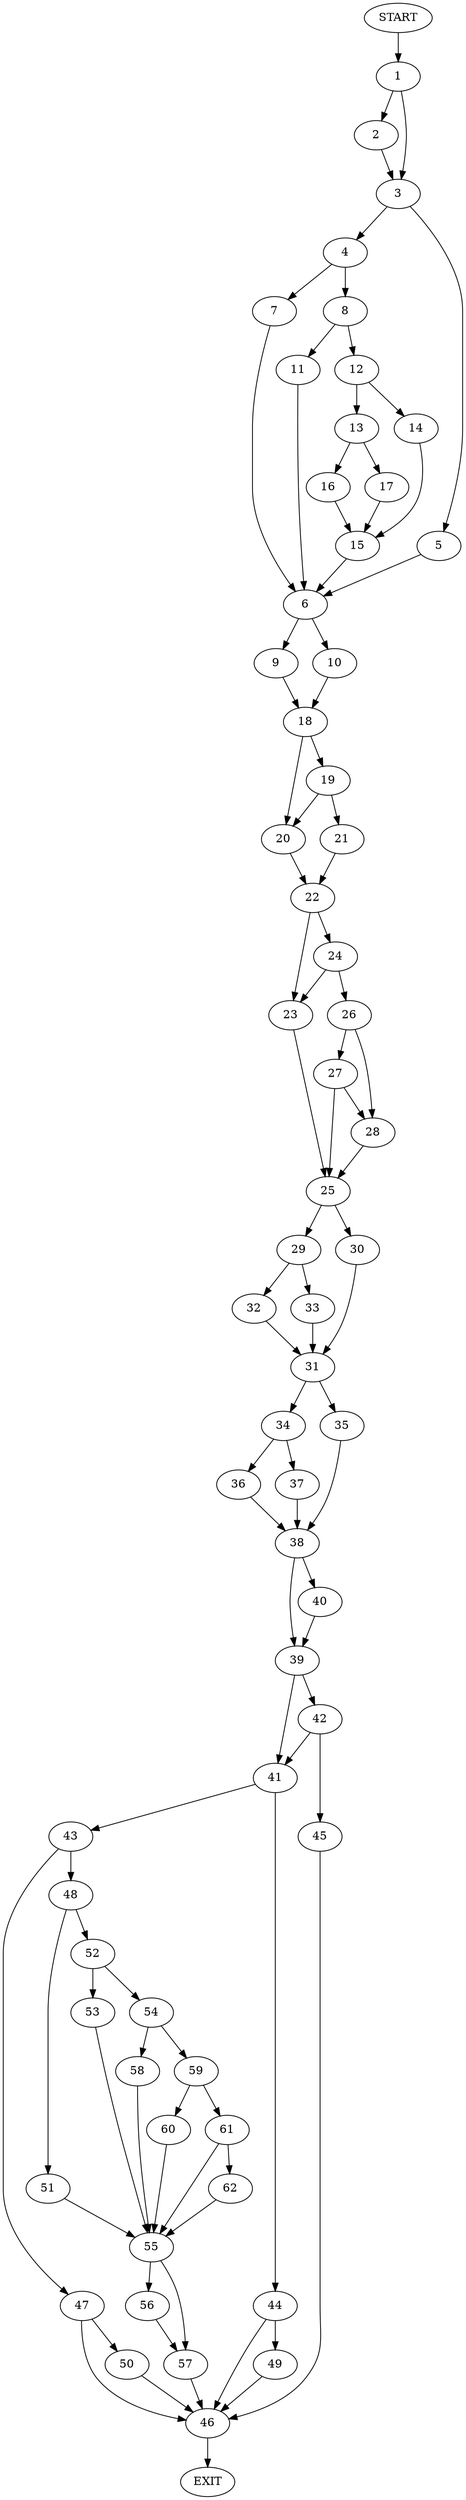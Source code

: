 digraph {
0 [label="START"]
63 [label="EXIT"]
0 -> 1
1 -> 2
1 -> 3
3 -> 4
3 -> 5
2 -> 3
5 -> 6
4 -> 7
4 -> 8
6 -> 9
6 -> 10
7 -> 6
8 -> 11
8 -> 12
11 -> 6
12 -> 13
12 -> 14
14 -> 15
13 -> 16
13 -> 17
15 -> 6
17 -> 15
16 -> 15
10 -> 18
9 -> 18
18 -> 19
18 -> 20
19 -> 20
19 -> 21
20 -> 22
21 -> 22
22 -> 23
22 -> 24
23 -> 25
24 -> 23
24 -> 26
26 -> 27
26 -> 28
25 -> 29
25 -> 30
27 -> 28
27 -> 25
28 -> 25
30 -> 31
29 -> 32
29 -> 33
31 -> 34
31 -> 35
33 -> 31
32 -> 31
34 -> 36
34 -> 37
35 -> 38
38 -> 39
38 -> 40
36 -> 38
37 -> 38
39 -> 41
39 -> 42
40 -> 39
41 -> 43
41 -> 44
42 -> 41
42 -> 45
45 -> 46
46 -> 63
43 -> 47
43 -> 48
44 -> 49
44 -> 46
49 -> 46
47 -> 46
47 -> 50
48 -> 51
48 -> 52
50 -> 46
52 -> 53
52 -> 54
51 -> 55
55 -> 56
55 -> 57
54 -> 58
54 -> 59
53 -> 55
59 -> 60
59 -> 61
58 -> 55
61 -> 62
61 -> 55
60 -> 55
62 -> 55
56 -> 57
57 -> 46
}
